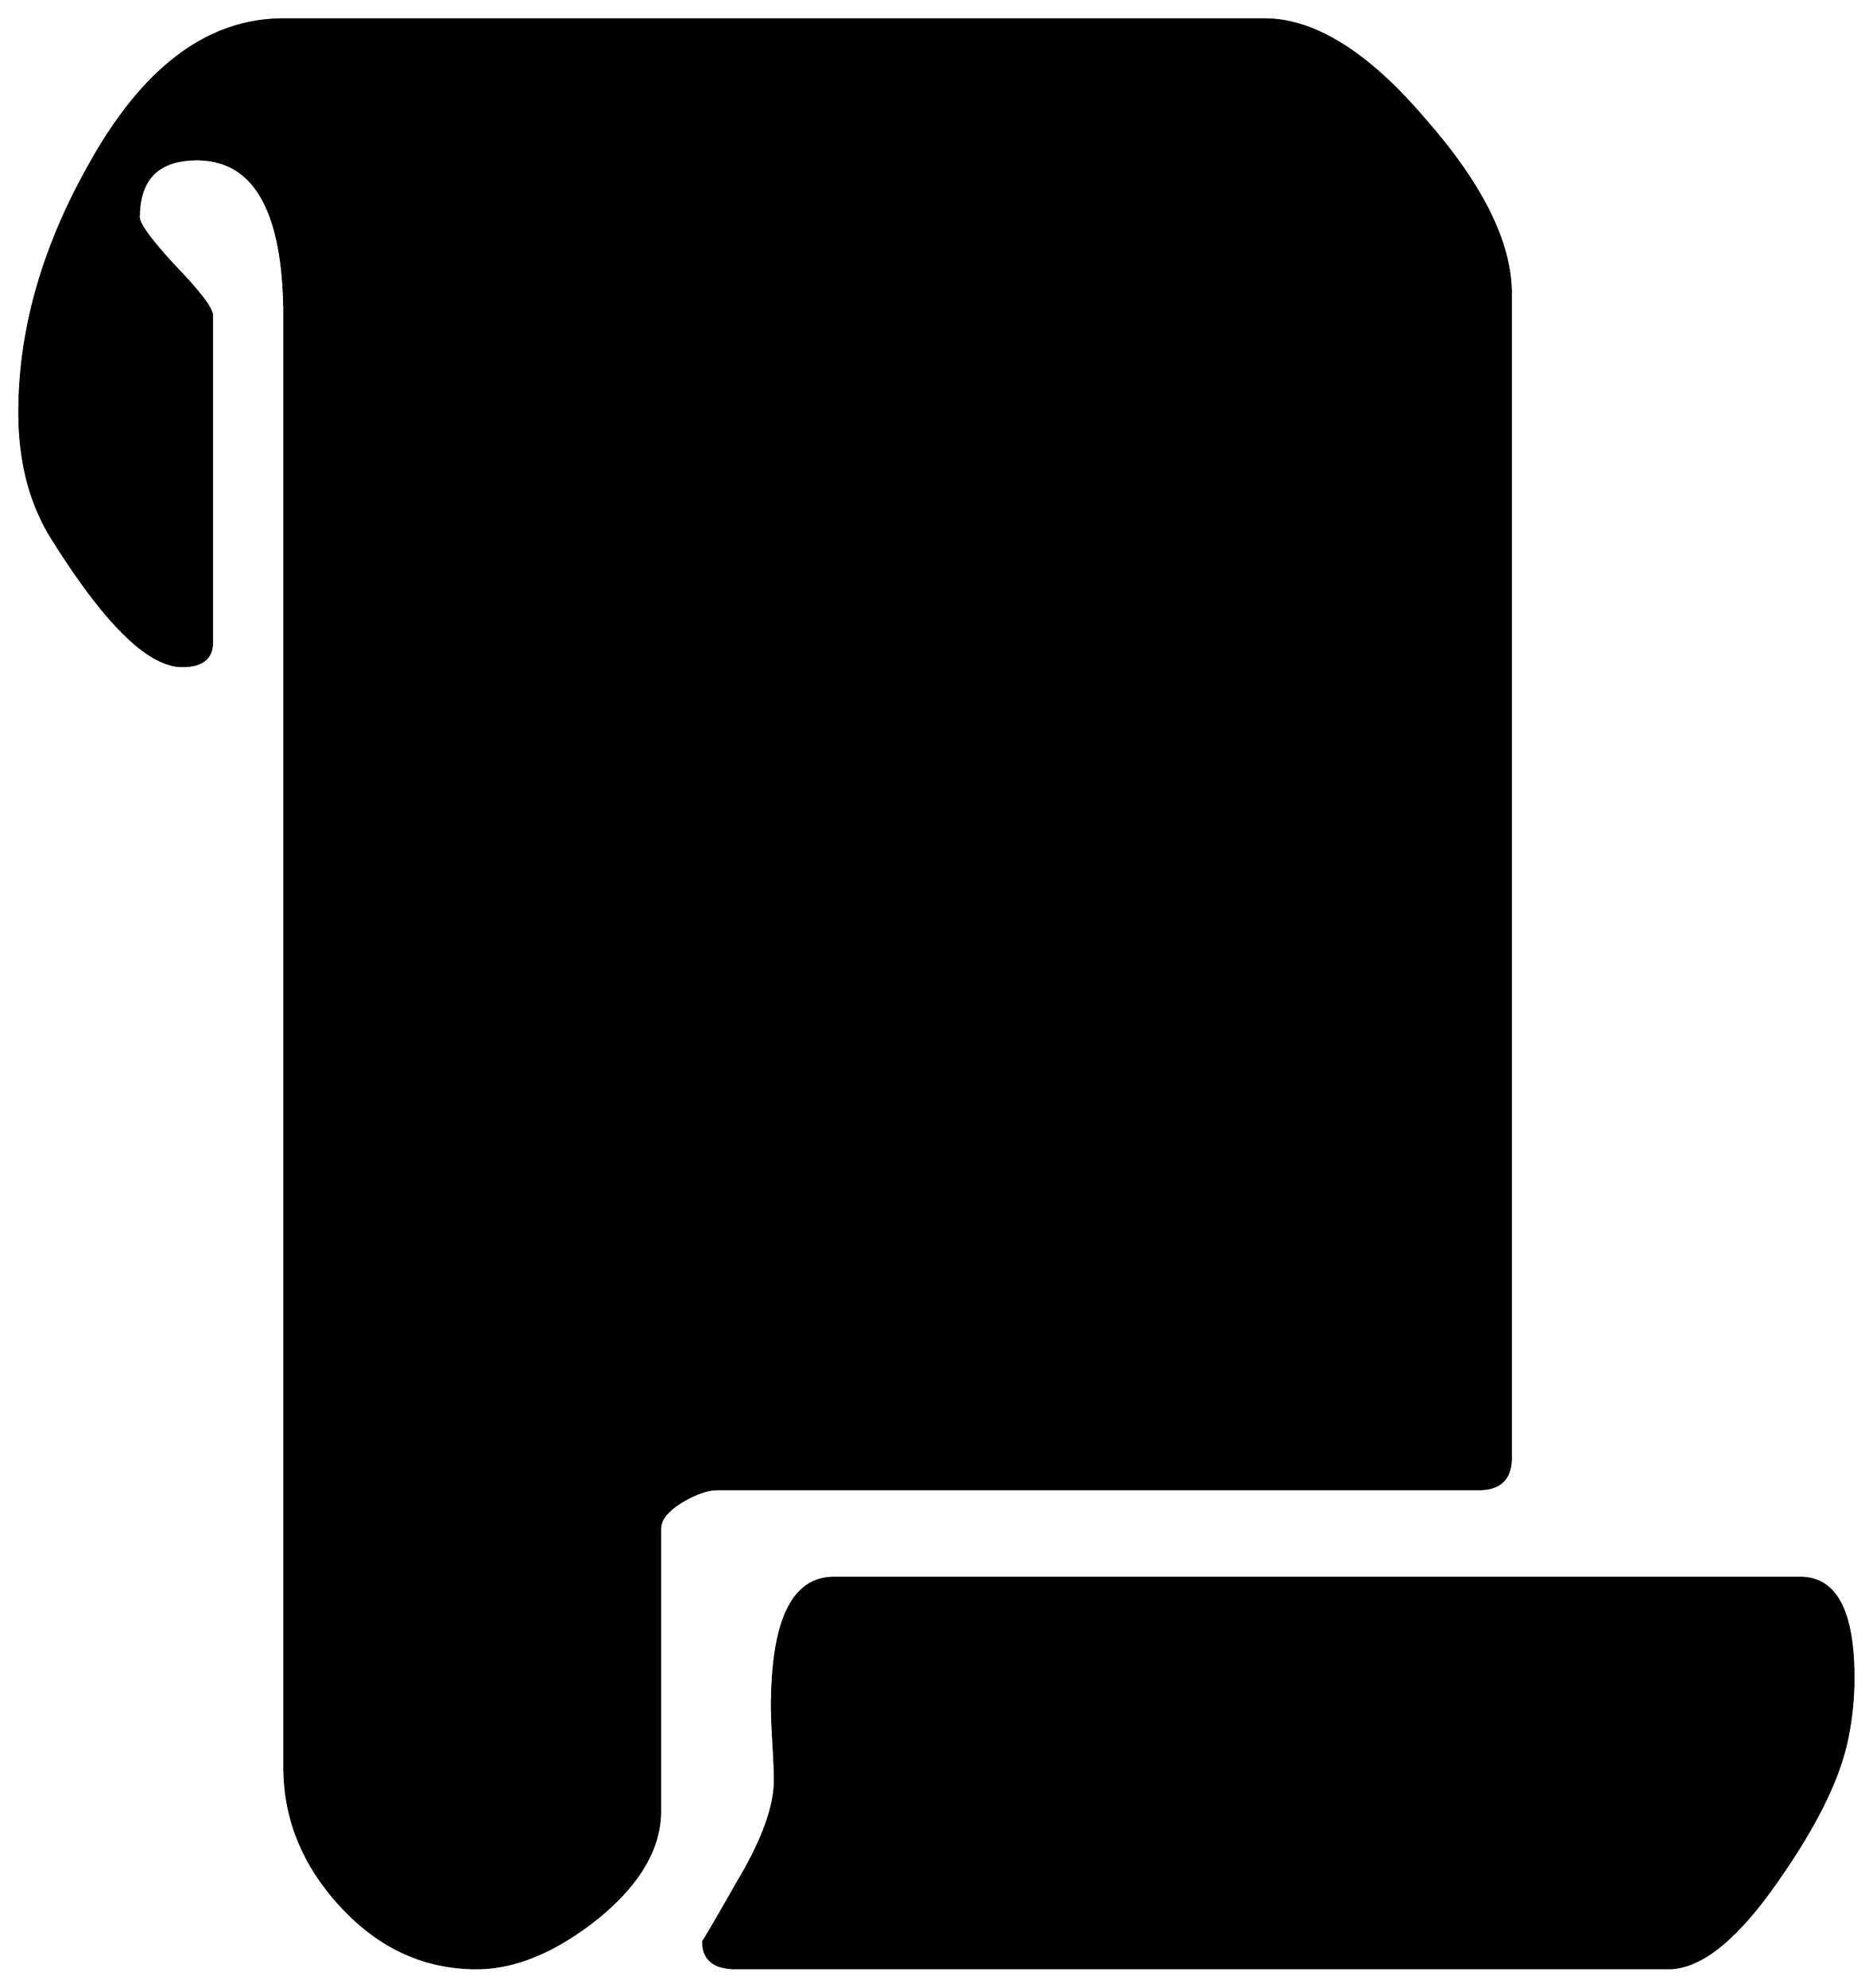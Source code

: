 


\begin{tikzpicture}[y=0.80pt, x=0.80pt, yscale=-1.0, xscale=1.0, inner sep=0pt, outer sep=0pt]
\begin{scope}[shift={(100.0,1789.0)},nonzero rule]
  \path[draw=.,fill=.,line width=1.600pt] (1200.0,-348.0) ..
    controls (1200.0,-334.0) and (1192.667,-327.0) ..
    (1178.0,-327.0) -- (658.0,-327.0) .. controls (651.333,-327.0)
    and (643.0,-324.0) .. (633.0,-318.0) .. controls
    (623.667,-312.0) and (619.0,-306.0) .. (619.0,-300.0) --
    (619.0,-107.0) .. controls (619.0,-81.667) and (604.667,-57.333)
    .. (576.0,-34.0) .. controls (547.333,-11.333) and (520.0,-0.0)
    .. (494.0,0.0) .. controls (458.667,0.0) and (428.0,-14.0) ..
    (402.0,-42.0) .. controls (376.0,-70.0) and (363.0,-101.667)
    .. (363.0,-137.0) -- (363.0,-1127.0) .. controls
    (363.0,-1199.0) and (343.0,-1235.0) .. (303.0,-1235.0) ..
    controls (276.333,-1235.0) and (263.0,-1221.667) ..
    (263.0,-1195.0) .. controls (263.0,-1190.333) and
    (271.333,-1179.0) .. (288.0,-1161.0) .. controls
    (304.667,-1143.667) and (313.0,-1132.667) .. (313.0,-1128.0) --
    (313.0,-905.0) .. controls (313.0,-894.333) and (306.333,-889.0)
    .. (293.0,-889.0) .. controls (270.333,-889.0) and
    (241.0,-917.667) .. (205.0,-975.0) .. controls (189.667,-999.0)
    and (182.0,-1028.0) .. (182.0,-1062.0) .. controls
    (182.0,-1118.0) and (198.0,-1174.333) .. (230.0,-1231.0) ..
    controls (266.667,-1297.0) and (310.667,-1330.0) ..
    (362.0,-1330.0) -- (1032.0,-1330.0) .. controls
    (1066.0,-1330.0) and (1102.333,-1307.333) .. (1141.0,-1262.0) ..
    controls (1180.333,-1217.333) and (1200.0,-1177.667) ..
    (1200.0,-1143.0) -- (1200.0,-348.0) -- cycle(1434.0,-198.0)
    .. controls (1434.0,-182.667) and (1432.333,-167.667) ..
    (1429.0,-153.0) .. controls (1423.0,-127.0) and
    (1407.667,-96.333) .. (1383.0,-61.0) .. controls (1355.0,-20.333)
    and (1330.0,-0.0) .. (1308.0,0.0) -- (671.0,0.0) .. controls
    (656.333,0.0) and (649.0,-6.0) .. (649.0,-18.0) .. controls
    (649.0,-17.333) and (657.0,-31.0) .. (673.0,-59.0) .. controls
    (689.667,-87.0) and (698.0,-110.0) .. (698.0,-128.0) ..
    controls (698.0,-133.333) and (697.667,-141.667) .. (697.0,-153.0)
    .. controls (696.333,-164.333) and (696.0,-172.667) ..
    (696.0,-178.0) .. controls (696.0,-236.667) and (710.0,-266.0)
    .. (738.0,-266.0) -- (1398.0,-266.0) .. controls
    (1422.0,-266.0) and (1434.0,-243.333) .. (1434.0,-198.0) --
    cycle;
\end{scope}

\end{tikzpicture}

